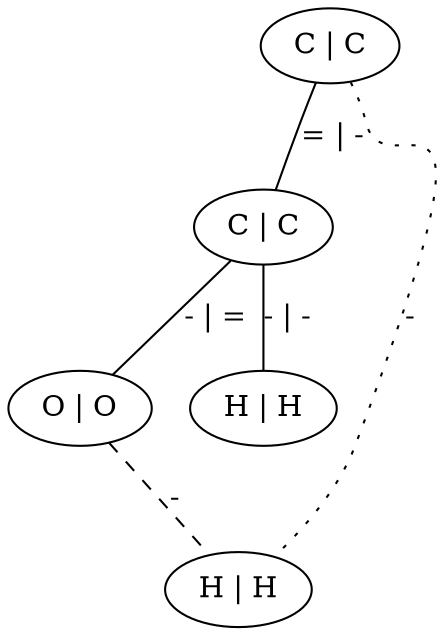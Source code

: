graph G {
	0 [ label="C | C" ]
	1 [ label="C | C" ]
	2 [ label="O | O" ]
	3 [ label="H | H" ]
	4 [ label="H | H" ]
	0 -- 1 [ label="= | -" ]
	0 -- 3 [ style=dotted label="-" ]
	1 -- 2 [ label="- | =" ]
	1 -- 4 [ label="- | -" ]
	2 -- 3 [ style=dashed label="-" ]
}
